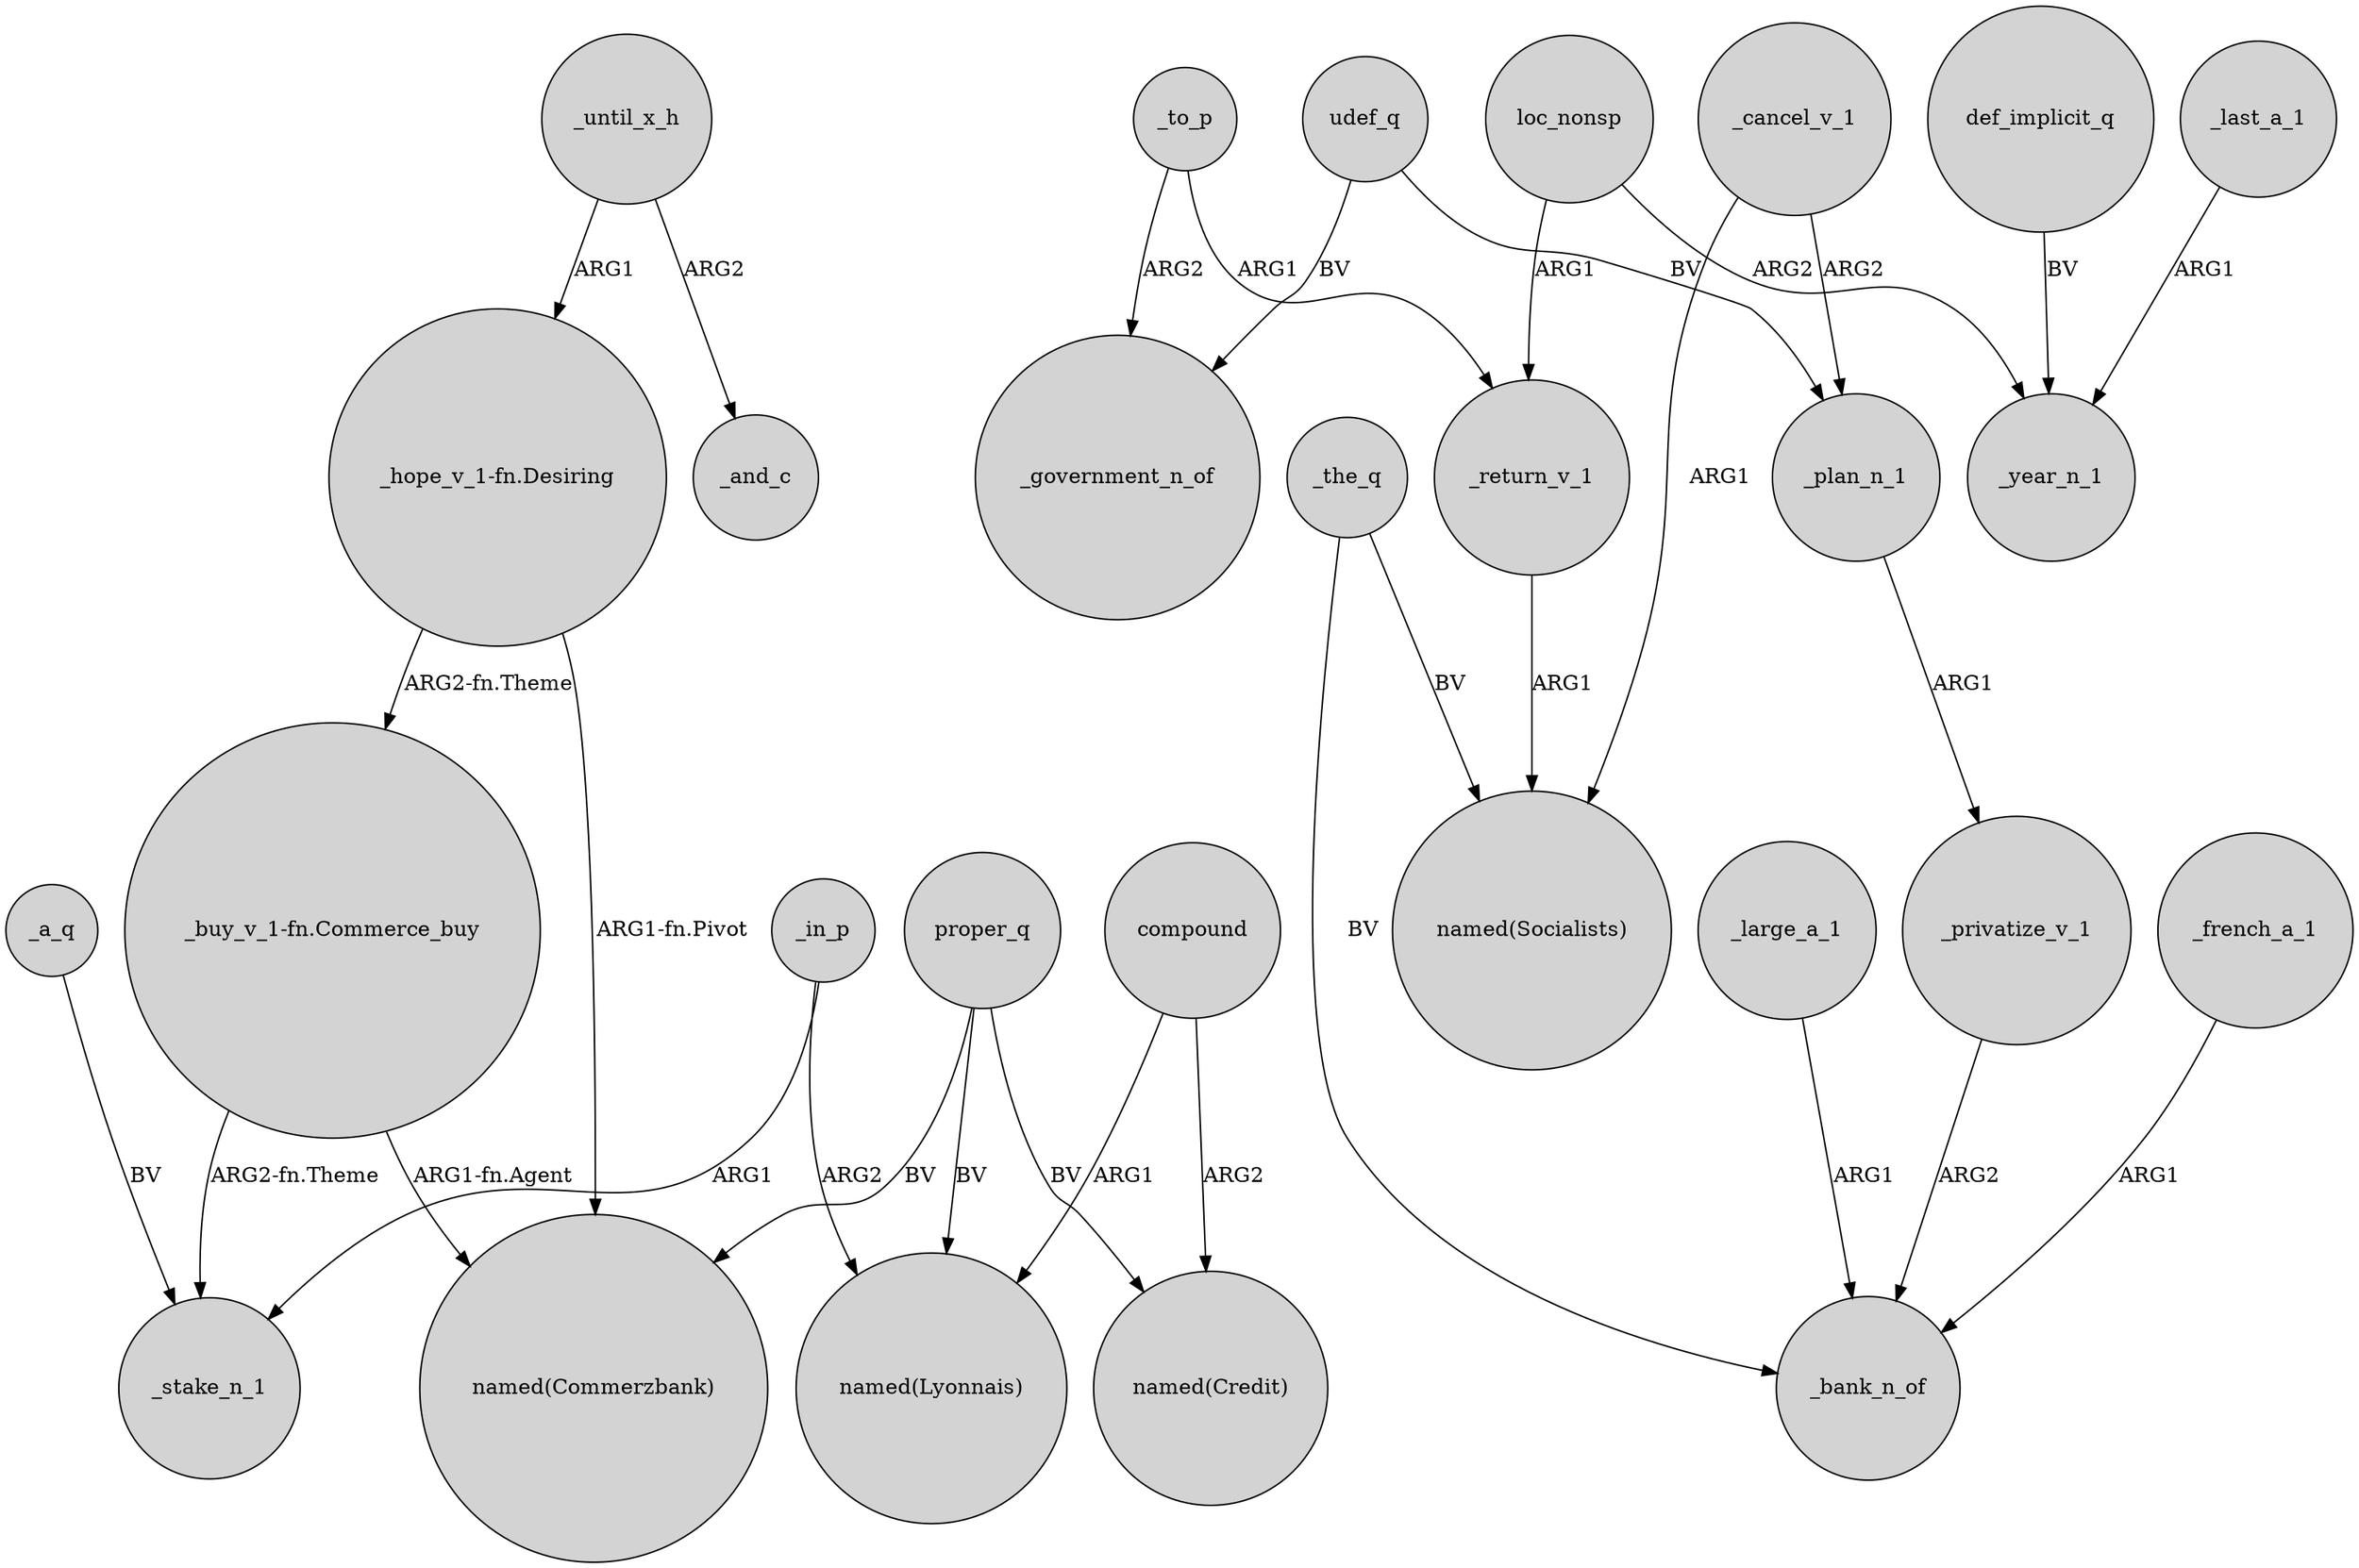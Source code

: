 digraph {
	node [shape=circle style=filled]
	_a_q -> _stake_n_1 [label=BV]
	"_buy_v_1-fn.Commerce_buy" -> "named(Commerzbank)" [label="ARG1-fn.Agent"]
	_to_p -> _return_v_1 [label=ARG1]
	"_hope_v_1-fn.Desiring" -> "named(Commerzbank)" [label="ARG1-fn.Pivot"]
	def_implicit_q -> _year_n_1 [label=BV]
	udef_q -> _government_n_of [label=BV]
	_the_q -> "named(Socialists)" [label=BV]
	_until_x_h -> _and_c [label=ARG2]
	proper_q -> "named(Credit)" [label=BV]
	_to_p -> _government_n_of [label=ARG2]
	_large_a_1 -> _bank_n_of [label=ARG1]
	proper_q -> "named(Lyonnais)" [label=BV]
	compound -> "named(Credit)" [label=ARG2]
	_until_x_h -> "_hope_v_1-fn.Desiring" [label=ARG1]
	_in_p -> _stake_n_1 [label=ARG1]
	_cancel_v_1 -> _plan_n_1 [label=ARG2]
	_the_q -> _bank_n_of [label=BV]
	_cancel_v_1 -> "named(Socialists)" [label=ARG1]
	udef_q -> _plan_n_1 [label=BV]
	"_buy_v_1-fn.Commerce_buy" -> _stake_n_1 [label="ARG2-fn.Theme"]
	_return_v_1 -> "named(Socialists)" [label=ARG1]
	_plan_n_1 -> _privatize_v_1 [label=ARG1]
	loc_nonsp -> _year_n_1 [label=ARG2]
	_last_a_1 -> _year_n_1 [label=ARG1]
	proper_q -> "named(Commerzbank)" [label=BV]
	_in_p -> "named(Lyonnais)" [label=ARG2]
	_privatize_v_1 -> _bank_n_of [label=ARG2]
	_french_a_1 -> _bank_n_of [label=ARG1]
	loc_nonsp -> _return_v_1 [label=ARG1]
	"_hope_v_1-fn.Desiring" -> "_buy_v_1-fn.Commerce_buy" [label="ARG2-fn.Theme"]
	compound -> "named(Lyonnais)" [label=ARG1]
}
